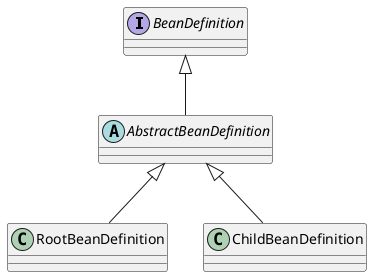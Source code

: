 @startuml

/'abstract class AbstractList
abstract AbstractCollection
interface List
interface Collection

List <|-- AbstractList
Collection <|-- AbstractCollection

Collection <|- List
AbstractCollection <|- AbstractList
AbstractList <|-- ArrayList

class ArrayList {
Object[] elementData
size()
}

enum TimeUnit {
DAYS
HOURS
MINUTES
}'/


interface BeanDefinition

abstract class AbstractBeanDefinition

BeanDefinition <|-- AbstractBeanDefinition

class RootBeanDefinition
AbstractBeanDefinition <|-- RootBeanDefinition

class ChildBeanDefinition
AbstractBeanDefinition <|-- ChildBeanDefinition
@enduml
